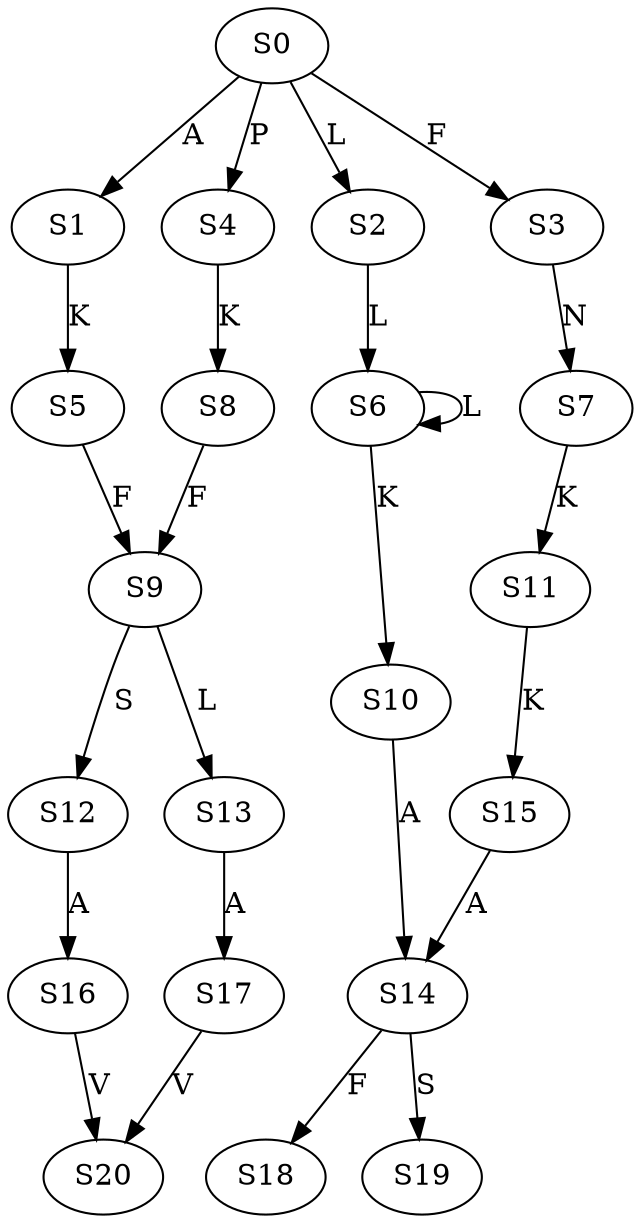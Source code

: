 strict digraph  {
	S0 -> S1 [ label = A ];
	S0 -> S2 [ label = L ];
	S0 -> S3 [ label = F ];
	S0 -> S4 [ label = P ];
	S1 -> S5 [ label = K ];
	S2 -> S6 [ label = L ];
	S3 -> S7 [ label = N ];
	S4 -> S8 [ label = K ];
	S5 -> S9 [ label = F ];
	S6 -> S10 [ label = K ];
	S6 -> S6 [ label = L ];
	S7 -> S11 [ label = K ];
	S8 -> S9 [ label = F ];
	S9 -> S12 [ label = S ];
	S9 -> S13 [ label = L ];
	S10 -> S14 [ label = A ];
	S11 -> S15 [ label = K ];
	S12 -> S16 [ label = A ];
	S13 -> S17 [ label = A ];
	S14 -> S18 [ label = F ];
	S14 -> S19 [ label = S ];
	S15 -> S14 [ label = A ];
	S16 -> S20 [ label = V ];
	S17 -> S20 [ label = V ];
}

